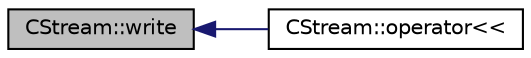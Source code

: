 digraph "CStream::write"
{
  edge [fontname="Helvetica",fontsize="10",labelfontname="Helvetica",labelfontsize="10"];
  node [fontname="Helvetica",fontsize="10",shape=record];
  rankdir="LR";
  Node1 [label="CStream::write",height=0.2,width=0.4,color="black", fillcolor="grey75", style="filled" fontcolor="black"];
  Node1 -> Node2 [dir="back",color="midnightblue",fontsize="10",style="solid",fontname="Helvetica"];
  Node2 [label="CStream::operator\<\<",height=0.2,width=0.4,color="black", fillcolor="white", style="filled",URL="$d4/d16/class_c_stream.html#a2c6130bd65b00f278045d8b7b8ea7f84"];
}
